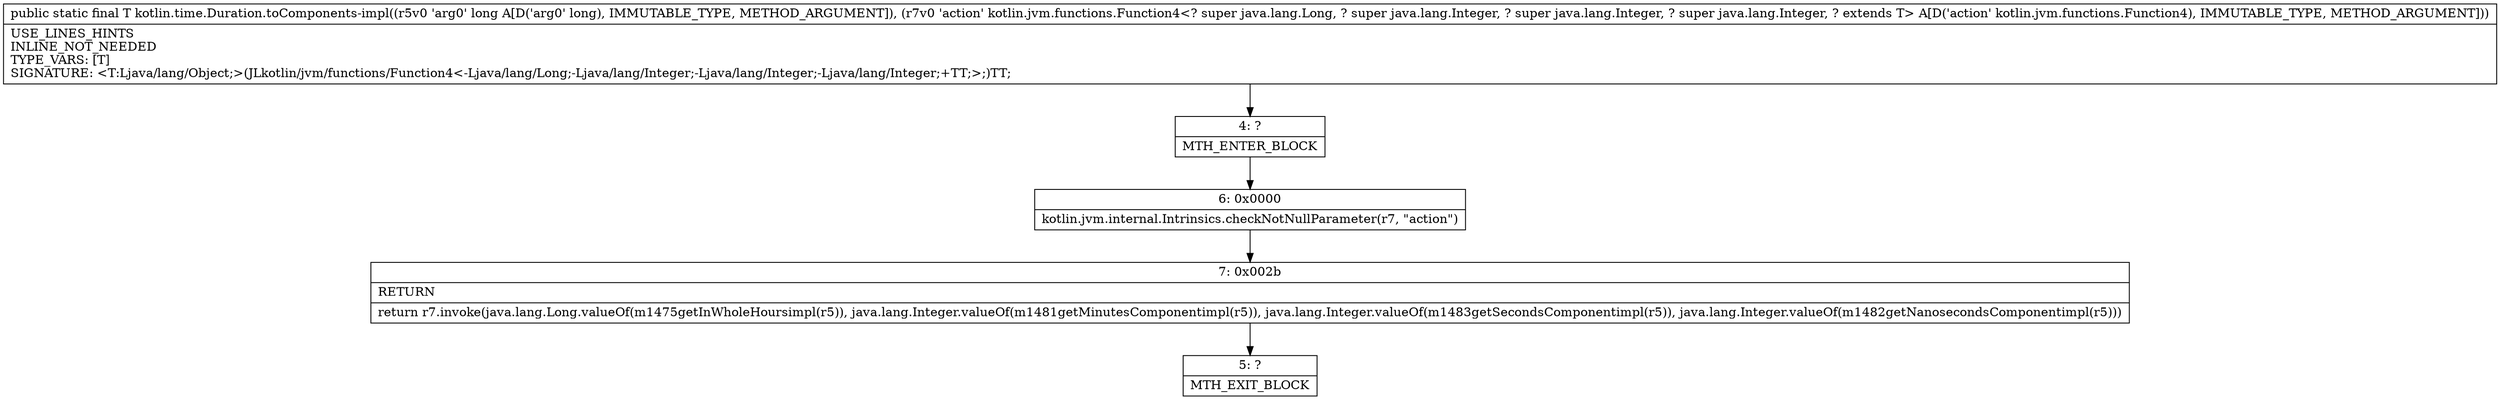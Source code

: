 digraph "CFG forkotlin.time.Duration.toComponents\-impl(JLkotlin\/jvm\/functions\/Function4;)Ljava\/lang\/Object;" {
Node_4 [shape=record,label="{4\:\ ?|MTH_ENTER_BLOCK\l}"];
Node_6 [shape=record,label="{6\:\ 0x0000|kotlin.jvm.internal.Intrinsics.checkNotNullParameter(r7, \"action\")\l}"];
Node_7 [shape=record,label="{7\:\ 0x002b|RETURN\l|return r7.invoke(java.lang.Long.valueOf(m1475getInWholeHoursimpl(r5)), java.lang.Integer.valueOf(m1481getMinutesComponentimpl(r5)), java.lang.Integer.valueOf(m1483getSecondsComponentimpl(r5)), java.lang.Integer.valueOf(m1482getNanosecondsComponentimpl(r5)))\l}"];
Node_5 [shape=record,label="{5\:\ ?|MTH_EXIT_BLOCK\l}"];
MethodNode[shape=record,label="{public static final T kotlin.time.Duration.toComponents\-impl((r5v0 'arg0' long A[D('arg0' long), IMMUTABLE_TYPE, METHOD_ARGUMENT]), (r7v0 'action' kotlin.jvm.functions.Function4\<? super java.lang.Long, ? super java.lang.Integer, ? super java.lang.Integer, ? super java.lang.Integer, ? extends T\> A[D('action' kotlin.jvm.functions.Function4), IMMUTABLE_TYPE, METHOD_ARGUMENT]))  | USE_LINES_HINTS\lINLINE_NOT_NEEDED\lTYPE_VARS: [T]\lSIGNATURE: \<T:Ljava\/lang\/Object;\>(JLkotlin\/jvm\/functions\/Function4\<\-Ljava\/lang\/Long;\-Ljava\/lang\/Integer;\-Ljava\/lang\/Integer;\-Ljava\/lang\/Integer;+TT;\>;)TT;\l}"];
MethodNode -> Node_4;Node_4 -> Node_6;
Node_6 -> Node_7;
Node_7 -> Node_5;
}

